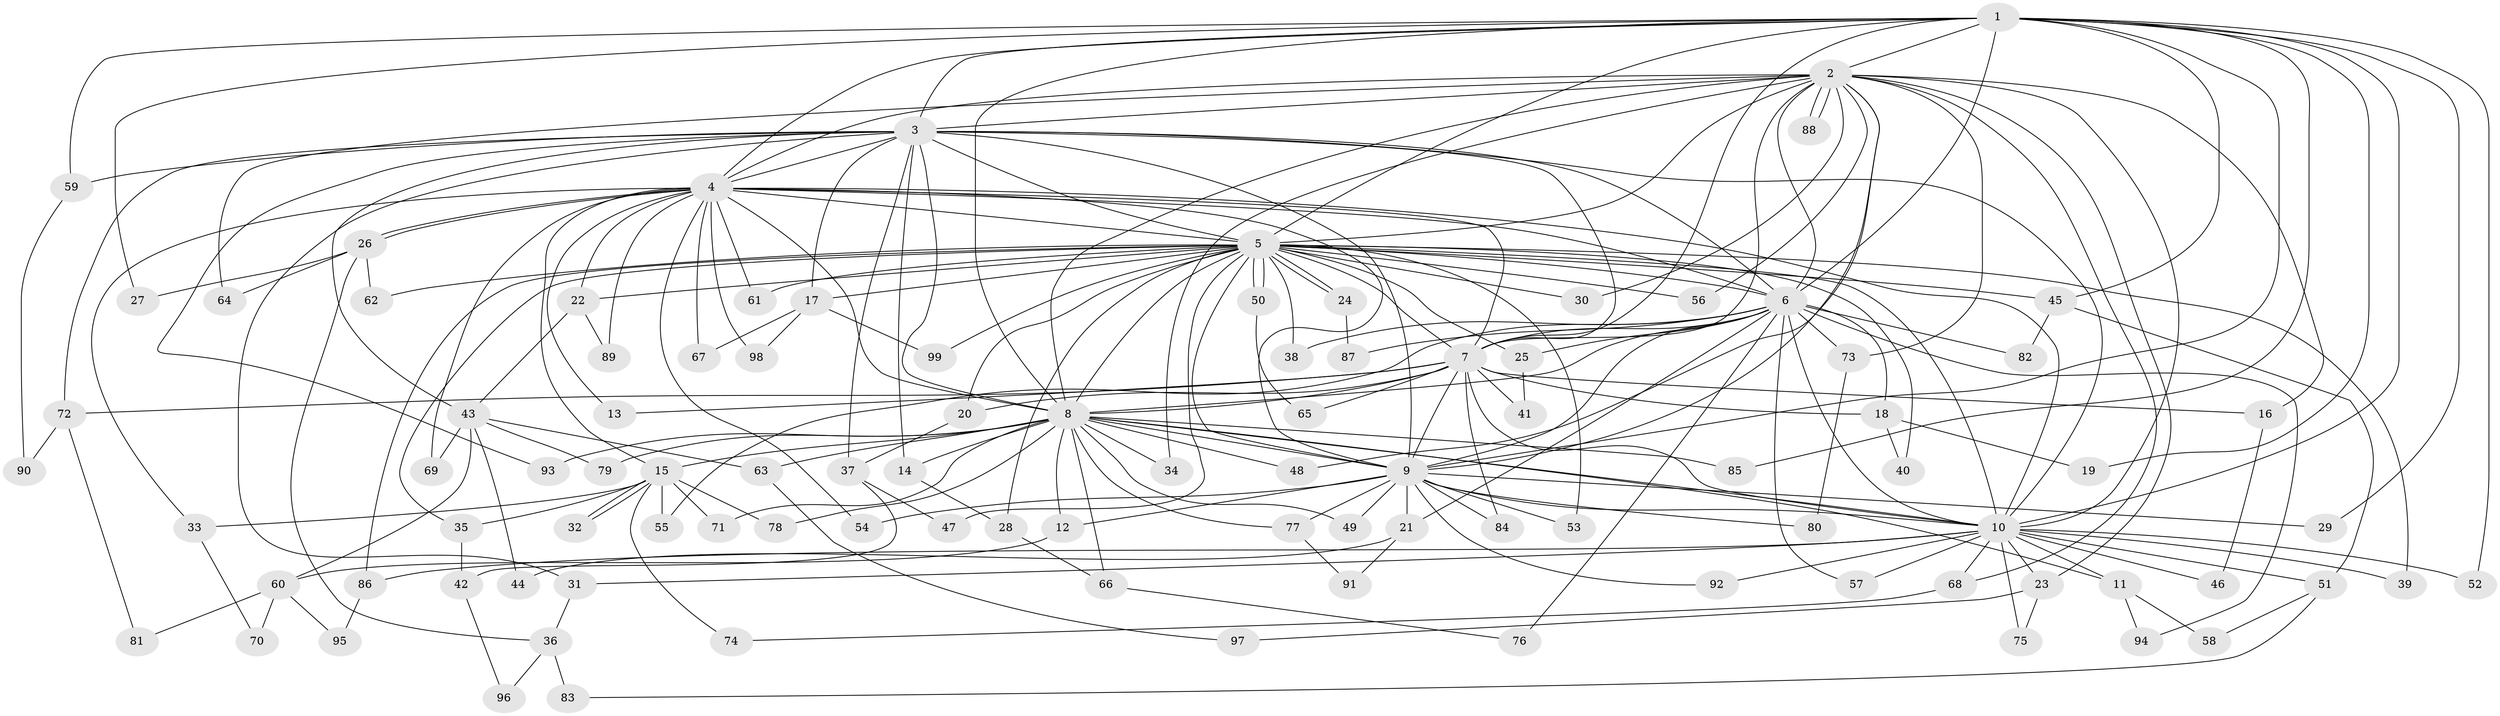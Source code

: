 // Generated by graph-tools (version 1.1) at 2025/11/02/27/25 16:11:02]
// undirected, 99 vertices, 223 edges
graph export_dot {
graph [start="1"]
  node [color=gray90,style=filled];
  1;
  2;
  3;
  4;
  5;
  6;
  7;
  8;
  9;
  10;
  11;
  12;
  13;
  14;
  15;
  16;
  17;
  18;
  19;
  20;
  21;
  22;
  23;
  24;
  25;
  26;
  27;
  28;
  29;
  30;
  31;
  32;
  33;
  34;
  35;
  36;
  37;
  38;
  39;
  40;
  41;
  42;
  43;
  44;
  45;
  46;
  47;
  48;
  49;
  50;
  51;
  52;
  53;
  54;
  55;
  56;
  57;
  58;
  59;
  60;
  61;
  62;
  63;
  64;
  65;
  66;
  67;
  68;
  69;
  70;
  71;
  72;
  73;
  74;
  75;
  76;
  77;
  78;
  79;
  80;
  81;
  82;
  83;
  84;
  85;
  86;
  87;
  88;
  89;
  90;
  91;
  92;
  93;
  94;
  95;
  96;
  97;
  98;
  99;
  1 -- 2;
  1 -- 3;
  1 -- 4;
  1 -- 5;
  1 -- 6;
  1 -- 7;
  1 -- 8;
  1 -- 9;
  1 -- 10;
  1 -- 19;
  1 -- 27;
  1 -- 29;
  1 -- 45;
  1 -- 52;
  1 -- 59;
  1 -- 85;
  2 -- 3;
  2 -- 4;
  2 -- 5;
  2 -- 6;
  2 -- 7;
  2 -- 8;
  2 -- 9;
  2 -- 10;
  2 -- 16;
  2 -- 23;
  2 -- 30;
  2 -- 34;
  2 -- 48;
  2 -- 56;
  2 -- 64;
  2 -- 68;
  2 -- 73;
  2 -- 88;
  2 -- 88;
  3 -- 4;
  3 -- 5;
  3 -- 6;
  3 -- 7;
  3 -- 8;
  3 -- 9;
  3 -- 10;
  3 -- 14;
  3 -- 17;
  3 -- 31;
  3 -- 37;
  3 -- 43;
  3 -- 59;
  3 -- 72;
  3 -- 93;
  4 -- 5;
  4 -- 6;
  4 -- 7;
  4 -- 8;
  4 -- 9;
  4 -- 10;
  4 -- 13;
  4 -- 15;
  4 -- 22;
  4 -- 26;
  4 -- 26;
  4 -- 33;
  4 -- 54;
  4 -- 61;
  4 -- 67;
  4 -- 69;
  4 -- 89;
  4 -- 98;
  5 -- 6;
  5 -- 7;
  5 -- 8;
  5 -- 9;
  5 -- 10;
  5 -- 17;
  5 -- 20;
  5 -- 22;
  5 -- 24;
  5 -- 24;
  5 -- 25;
  5 -- 28;
  5 -- 30;
  5 -- 35;
  5 -- 38;
  5 -- 39;
  5 -- 40;
  5 -- 45;
  5 -- 47;
  5 -- 50;
  5 -- 50;
  5 -- 53;
  5 -- 56;
  5 -- 61;
  5 -- 62;
  5 -- 86;
  5 -- 99;
  6 -- 7;
  6 -- 8;
  6 -- 9;
  6 -- 10;
  6 -- 18;
  6 -- 21;
  6 -- 25;
  6 -- 38;
  6 -- 55;
  6 -- 57;
  6 -- 73;
  6 -- 76;
  6 -- 82;
  6 -- 87;
  6 -- 94;
  7 -- 8;
  7 -- 9;
  7 -- 10;
  7 -- 13;
  7 -- 16;
  7 -- 18;
  7 -- 20;
  7 -- 41;
  7 -- 65;
  7 -- 72;
  7 -- 84;
  8 -- 9;
  8 -- 10;
  8 -- 11;
  8 -- 12;
  8 -- 14;
  8 -- 15;
  8 -- 34;
  8 -- 48;
  8 -- 49;
  8 -- 63;
  8 -- 66;
  8 -- 71;
  8 -- 77;
  8 -- 78;
  8 -- 79;
  8 -- 85;
  8 -- 93;
  9 -- 10;
  9 -- 12;
  9 -- 21;
  9 -- 29;
  9 -- 49;
  9 -- 53;
  9 -- 54;
  9 -- 77;
  9 -- 80;
  9 -- 84;
  9 -- 92;
  10 -- 11;
  10 -- 23;
  10 -- 31;
  10 -- 39;
  10 -- 46;
  10 -- 51;
  10 -- 52;
  10 -- 57;
  10 -- 68;
  10 -- 75;
  10 -- 86;
  10 -- 92;
  11 -- 58;
  11 -- 94;
  12 -- 60;
  14 -- 28;
  15 -- 32;
  15 -- 32;
  15 -- 33;
  15 -- 35;
  15 -- 55;
  15 -- 71;
  15 -- 74;
  15 -- 78;
  16 -- 46;
  17 -- 67;
  17 -- 98;
  17 -- 99;
  18 -- 19;
  18 -- 40;
  20 -- 37;
  21 -- 44;
  21 -- 91;
  22 -- 43;
  22 -- 89;
  23 -- 75;
  23 -- 97;
  24 -- 87;
  25 -- 41;
  26 -- 27;
  26 -- 36;
  26 -- 62;
  26 -- 64;
  28 -- 66;
  31 -- 36;
  33 -- 70;
  35 -- 42;
  36 -- 83;
  36 -- 96;
  37 -- 42;
  37 -- 47;
  42 -- 96;
  43 -- 44;
  43 -- 60;
  43 -- 63;
  43 -- 69;
  43 -- 79;
  45 -- 51;
  45 -- 82;
  50 -- 65;
  51 -- 58;
  51 -- 83;
  59 -- 90;
  60 -- 70;
  60 -- 81;
  60 -- 95;
  63 -- 97;
  66 -- 76;
  68 -- 74;
  72 -- 81;
  72 -- 90;
  73 -- 80;
  77 -- 91;
  86 -- 95;
}

